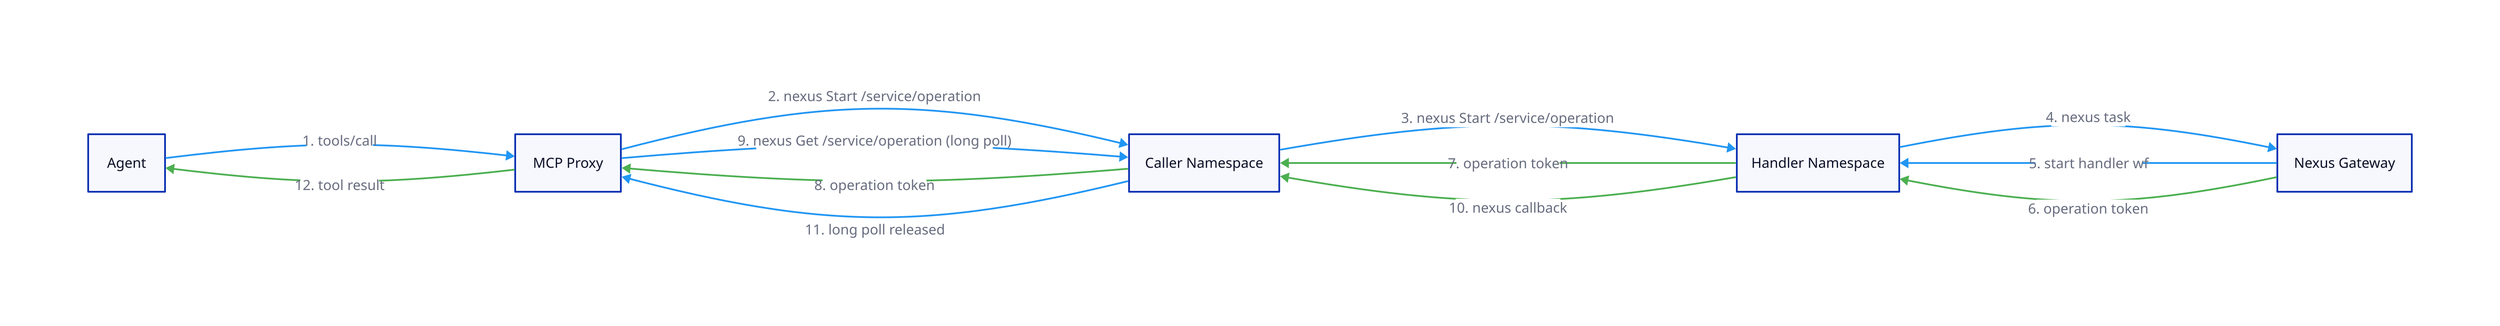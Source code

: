 vars: {
  d2-config: {
    theme-id: 0
  }
}

direction: right

"Agent" -> "MCP Proxy": "1. tools/call" {
  style.stroke: "#2196f3"
}
"MCP Proxy" -> "Caller Namespace": "2. nexus Start /service/operation" {
  style.stroke: "#2196f3"
}
"Caller Namespace" -> "Handler Namespace": "3. nexus Start /service/operation" {
  style.stroke: "#2196f3"
}
"Handler Namespace" -> "Nexus Gateway": "4. nexus task" {
  style.stroke: "#2196f3"
}
"Nexus Gateway" -> "Handler Namespace": "5. start handler wf" {
  style.stroke: "#2196f3"
}
"Nexus Gateway" -> "Handler Namespace": "6. operation token" {
  style.stroke: "#4caf50"
  style.stroke-width: 2
}
"Handler Namespace" -> "Caller Namespace": "7. operation token" {
  style.stroke: "#4caf50"
  style.stroke-width: 2
}
"Caller Namespace" -> "MCP Proxy": "8. operation token" {
  style.stroke: "#4caf50"
  style.stroke-width: 2
}
"MCP Proxy" -> "Caller Namespace": "9. nexus Get /service/operation (long poll)" {
  style.stroke: "#2196f3"
}
"Handler Namespace" -> "Caller Namespace": "10. nexus callback" {
  style.stroke: "#4caf50"
  style.stroke-width: 2
}
"Caller Namespace" -> "MCP Proxy": "11. long poll released" {
  style.stroke: "#2196f3"
}
"MCP Proxy" -> "Agent": "12. tool result" {
  style.stroke: "#4caf50"
  style.stroke-width: 2
}
